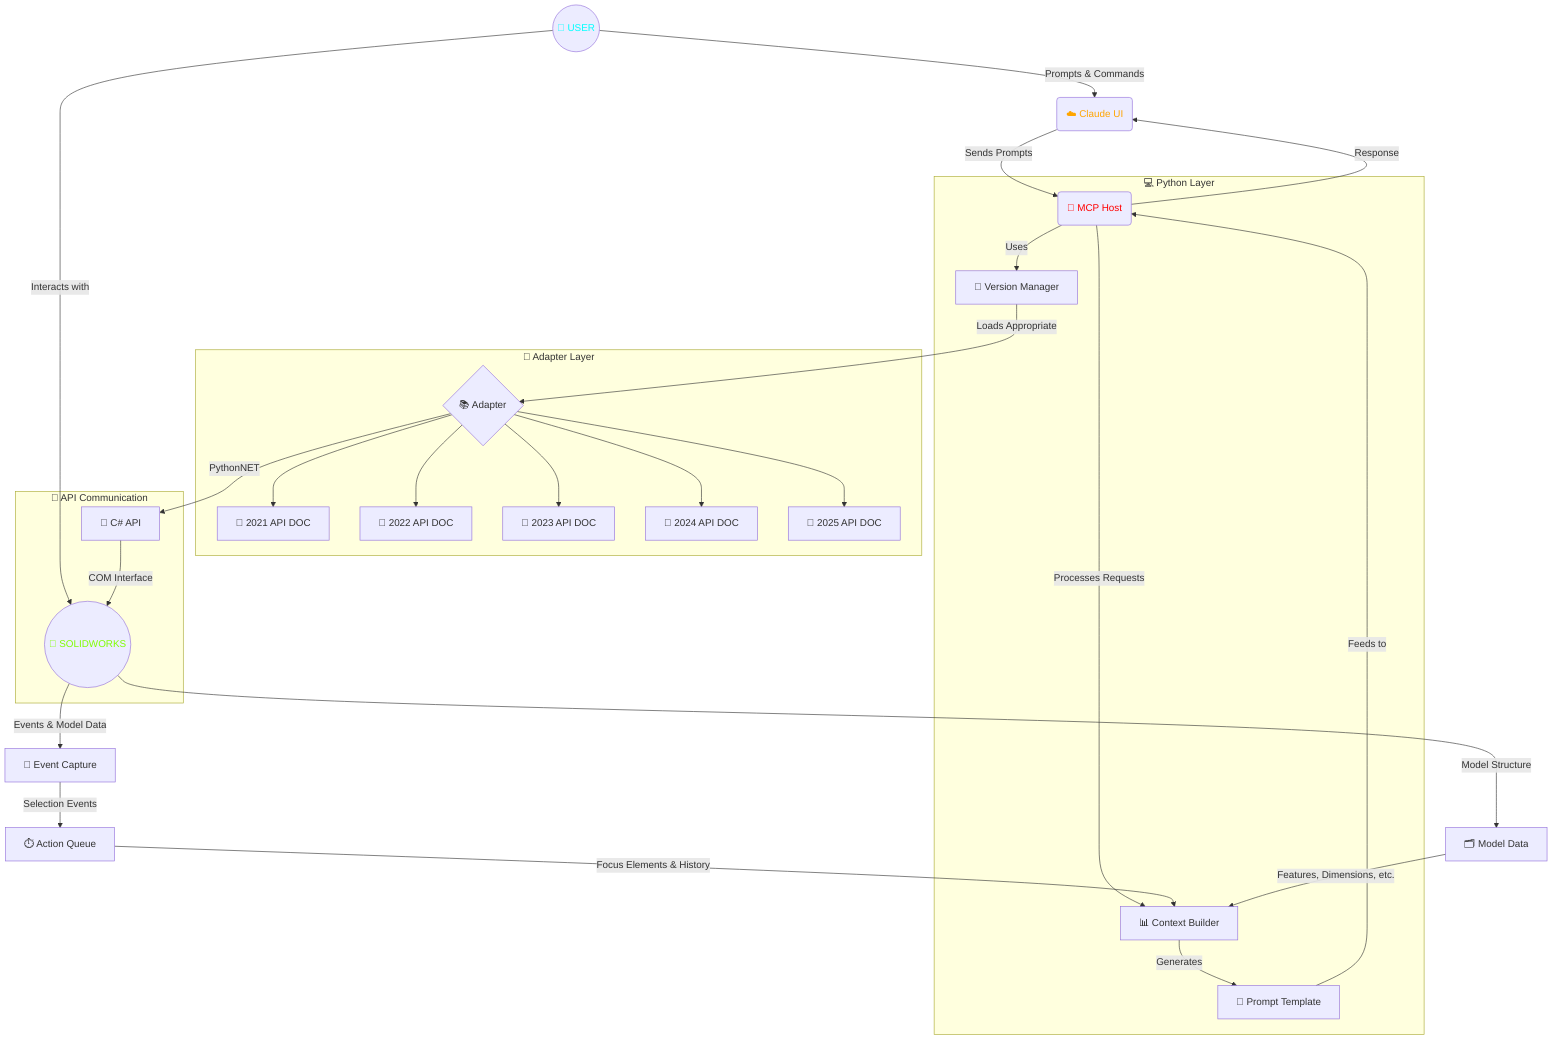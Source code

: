 flowchart TD
    classDef user color:aqua;
    classDef claude color:orange;
    classDef mcphost color:red;
    classDef solidworks color:chartreuse;

    Start(("👤 USER")):::user
    ClaudeUI("☁️ Claude UI"):::claude
    MCPHost("🧠 MCP Host"):::mcphost
    SolidWorks(("🔧 SOLIDWORKS")):::solidworks

    Start -->|"Prompts & Commands"| ClaudeUI
    Start -->|"Interacts with"| SolidWorks
    ClaudeUI -->|"Sends Prompts"| MCPHost

    subgraph PythonLayer["💻 Python Layer"]
        MCPHost -->|"Processes Requests"| ContextBuilder["📊 Context Builder"]
        ContextBuilder -->|"Generates"| PromptTemplate["📝 Prompt Template"]
        PromptTemplate -->|"Feeds to"| MCPHost
        MCPHost -->|"Uses"| VersionManager["🔄 Version Manager"]
    end

    subgraph AdapterLayer["🧩 Adapter Layer"]
        VersionManager -->|"Loads Appropriate"| Adapter{"📚 Adapter"}
        Adapter --> SW2021["🧱 2021 API DOC"]
        Adapter --> SW2022["🧱 2022 API DOC"]
        Adapter --> SW2023["🧱 2023 API DOC"]
        Adapter --> SW2024["🧱 2024 API DOC"]
        Adapter --> SW2025["🧱 2025 API DOC"]
    end

    subgraph APICommunication["🔄 API Communication"]
        Adapter -->|"PythonNET"| CSharpAPI["🔌 C# API"]
        CSharpAPI -->|"COM Interface"| SolidWorks
    end

    SolidWorks -->|"Events & Model Data"| EventCapture["📡 Event Capture"]
    EventCapture -->|"Selection Events"| ActionQueue["⏱️ Action Queue"]
    ActionQueue -->|"Focus Elements & History"| ContextBuilder

    SolidWorks -->|"Model Structure"| ModelData["🗂️ Model Data"]
    ModelData -->|"Features, Dimensions, etc."| ContextBuilder

    MCPHost -->|"Response"| ClaudeUI